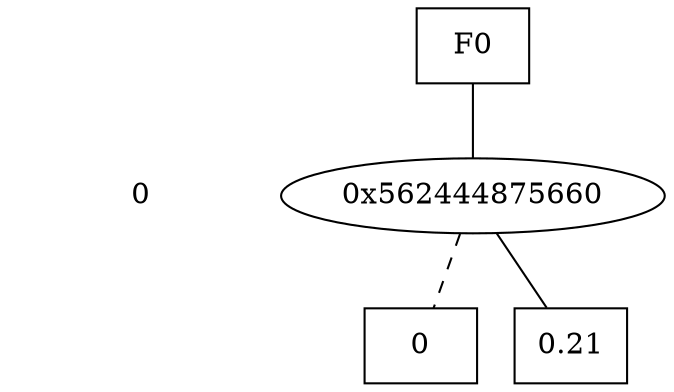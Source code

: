 digraph "DD" {
size = "7.5,10"
center = true;
edge [dir = none];
{ node [shape = plaintext];
  edge [style = invis];
  "CONST NODES" [style = invis];
" 0 " -> "CONST NODES"; 
}
{ rank = same; node [shape = box]; edge [style = invis];
"F0"; }
{ rank = same; " 0 ";
"0x562444875660";
}
{ rank = same; "CONST NODES";
{ node [shape = box]; "0x562444875260";
"0x5624448755e0";
}
}
"F0" -> "0x562444875660" [style = solid];
"0x562444875660" -> "0x5624448755e0";
"0x562444875660" -> "0x562444875260" [style = dashed];
"0x562444875260" [label = "0"];
"0x5624448755e0" [label = "0.21"];
}

